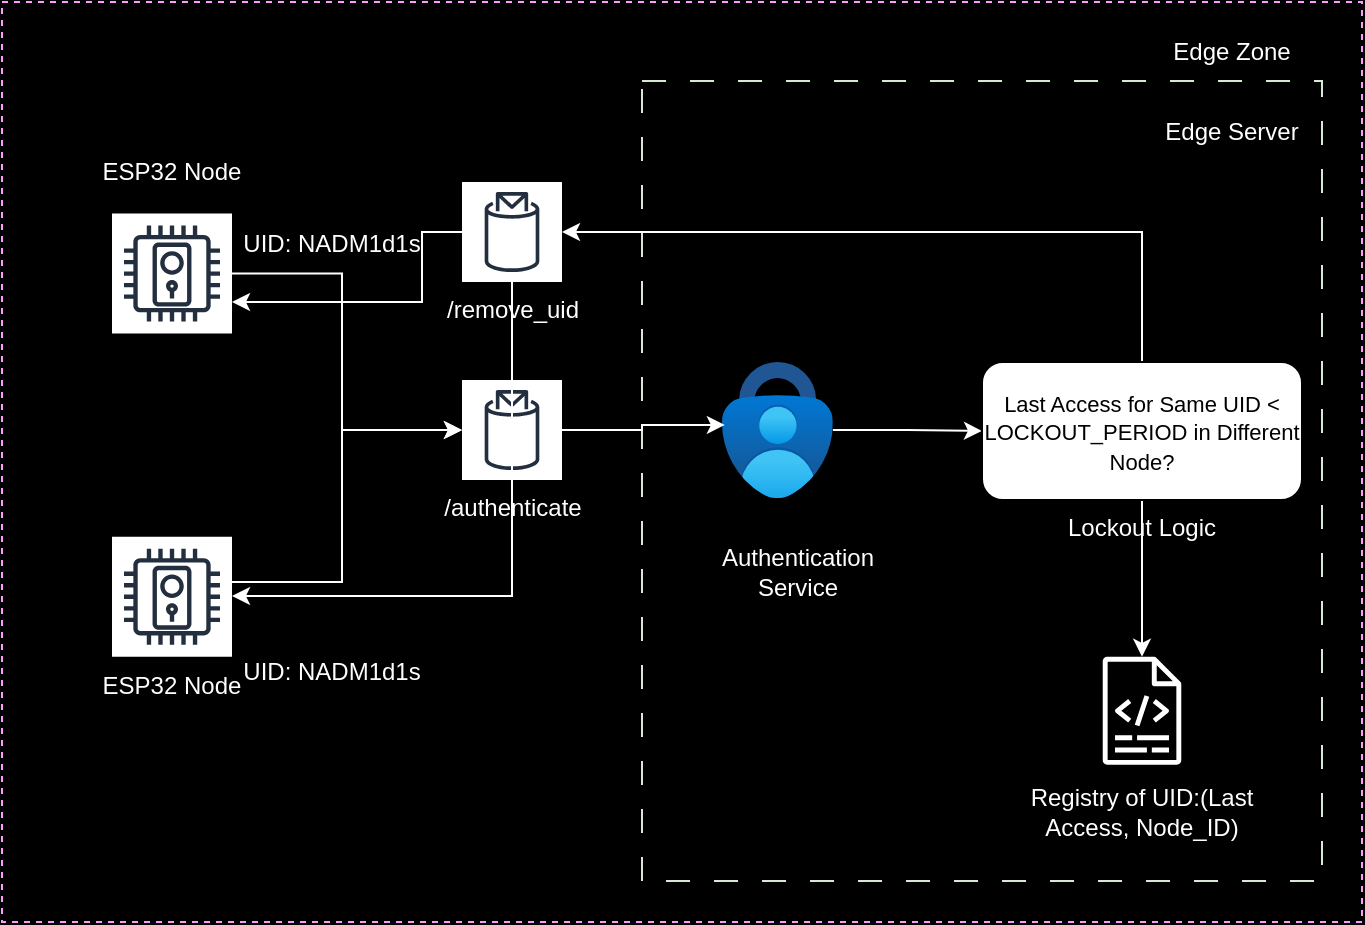 <mxfile version="24.5.4" type="device">
  <diagram name="Página-1" id="NcUw3zklXFF5DcyBGEPd">
    <mxGraphModel dx="1018" dy="595" grid="1" gridSize="10" guides="1" tooltips="1" connect="1" arrows="1" fold="1" page="1" pageScale="1" pageWidth="827" pageHeight="1169" background="#000000" math="0" shadow="0">
      <root>
        <mxCell id="0" />
        <mxCell id="1" parent="0" />
        <mxCell id="pjMFJL4pRq1TfvZJni5_-3" value="" style="rounded=0;whiteSpace=wrap;html=1;fillColor=none;strokeColor=#FF99FF;dashed=1;" vertex="1" parent="1">
          <mxGeometry x="70" y="120" width="680" height="460" as="geometry" />
        </mxCell>
        <mxCell id="pjMFJL4pRq1TfvZJni5_-13" value="" style="edgeStyle=orthogonalEdgeStyle;rounded=0;orthogonalLoop=1;jettySize=auto;html=1;" edge="1" parent="1">
          <mxGeometry relative="1" as="geometry">
            <mxPoint x="350" y="370" as="sourcePoint" />
            <mxPoint x="355" y="450" as="targetPoint" />
          </mxGeometry>
        </mxCell>
        <mxCell id="pjMFJL4pRq1TfvZJni5_-35" value="&lt;font color=&quot;#ffffff&quot;&gt;Edge Zone&lt;br&gt;&lt;/font&gt;" style="text;html=1;align=center;verticalAlign=middle;whiteSpace=wrap;rounded=0;" vertex="1" parent="1">
          <mxGeometry x="620" y="129.5" width="130" height="30" as="geometry" />
        </mxCell>
        <mxCell id="pjMFJL4pRq1TfvZJni5_-36" value="&lt;font color=&quot;#ffffff&quot;&gt;ESP32 Node&lt;br&gt;&lt;/font&gt;" style="text;html=1;align=center;verticalAlign=middle;whiteSpace=wrap;rounded=0;" vertex="1" parent="1">
          <mxGeometry x="90" y="190" width="130" height="30" as="geometry" />
        </mxCell>
        <mxCell id="pjMFJL4pRq1TfvZJni5_-37" value="" style="rounded=0;whiteSpace=wrap;html=1;fillColor=none;strokeColor=#D5E8D4;dashed=1;dashPattern=12 12;" vertex="1" parent="1">
          <mxGeometry x="390" y="159.5" width="340" height="400" as="geometry" />
        </mxCell>
        <mxCell id="pjMFJL4pRq1TfvZJni5_-38" value="&lt;font color=&quot;#ffffff&quot;&gt;Registry of UID:(Last Access, Node_ID)&lt;br&gt;&lt;/font&gt;" style="text;html=1;align=center;verticalAlign=middle;whiteSpace=wrap;rounded=0;" vertex="1" parent="1">
          <mxGeometry x="575" y="510" width="130" height="30" as="geometry" />
        </mxCell>
        <mxCell id="pjMFJL4pRq1TfvZJni5_-55" value="&lt;font color=&quot;#ffffff&quot;&gt;/authenticate&lt;/font&gt;" style="sketch=0;outlineConnect=0;fontColor=#232F3E;gradientColor=none;strokeColor=#232F3E;fillColor=#ffffff;dashed=0;verticalLabelPosition=bottom;verticalAlign=top;align=center;html=1;fontSize=12;fontStyle=0;aspect=fixed;shape=mxgraph.aws4.resourceIcon;resIcon=mxgraph.aws4.topic_2;" vertex="1" parent="1">
          <mxGeometry x="300" y="309" width="50" height="50" as="geometry" />
        </mxCell>
        <mxCell id="pjMFJL4pRq1TfvZJni5_-62" value="&lt;div&gt;&lt;font color=&quot;#ffffff&quot;&gt;Lockout Logic&lt;br&gt;&lt;/font&gt;&lt;/div&gt;" style="text;html=1;align=center;verticalAlign=middle;whiteSpace=wrap;rounded=0;" vertex="1" parent="1">
          <mxGeometry x="575" y="368" width="130" height="30" as="geometry" />
        </mxCell>
        <mxCell id="pjMFJL4pRq1TfvZJni5_-72" style="edgeStyle=orthogonalEdgeStyle;rounded=0;orthogonalLoop=1;jettySize=auto;html=1;strokeColor=#FFFFFF;" edge="1" parent="1" source="pjMFJL4pRq1TfvZJni5_-71" target="pjMFJL4pRq1TfvZJni5_-55">
          <mxGeometry relative="1" as="geometry">
            <Array as="points">
              <mxPoint x="240" y="256" />
              <mxPoint x="240" y="334" />
            </Array>
          </mxGeometry>
        </mxCell>
        <mxCell id="pjMFJL4pRq1TfvZJni5_-71" value="" style="sketch=0;outlineConnect=0;fontColor=#232F3E;gradientColor=none;strokeColor=#232F3E;fillColor=#ffffff;dashed=0;verticalLabelPosition=bottom;verticalAlign=top;align=center;html=1;fontSize=12;fontStyle=0;aspect=fixed;shape=mxgraph.aws4.resourceIcon;resIcon=mxgraph.aws4.door_lock;" vertex="1" parent="1">
          <mxGeometry x="125" y="225.8" width="60" height="60" as="geometry" />
        </mxCell>
        <mxCell id="pjMFJL4pRq1TfvZJni5_-73" value="&lt;font color=&quot;#ffffff&quot;&gt;ESP32 Node&lt;br&gt;&lt;/font&gt;" style="text;html=1;align=center;verticalAlign=middle;whiteSpace=wrap;rounded=0;" vertex="1" parent="1">
          <mxGeometry x="90" y="447.4" width="130" height="30" as="geometry" />
        </mxCell>
        <mxCell id="pjMFJL4pRq1TfvZJni5_-75" style="edgeStyle=orthogonalEdgeStyle;rounded=0;orthogonalLoop=1;jettySize=auto;html=1;strokeColor=#FFFFFF;" edge="1" parent="1" source="pjMFJL4pRq1TfvZJni5_-74" target="pjMFJL4pRq1TfvZJni5_-55">
          <mxGeometry relative="1" as="geometry">
            <Array as="points">
              <mxPoint x="240" y="410" />
              <mxPoint x="240" y="334" />
            </Array>
          </mxGeometry>
        </mxCell>
        <mxCell id="pjMFJL4pRq1TfvZJni5_-74" value="" style="sketch=0;outlineConnect=0;fontColor=#232F3E;gradientColor=none;strokeColor=#232F3E;fillColor=#ffffff;dashed=0;verticalLabelPosition=bottom;verticalAlign=top;align=center;html=1;fontSize=12;fontStyle=0;aspect=fixed;shape=mxgraph.aws4.resourceIcon;resIcon=mxgraph.aws4.door_lock;" vertex="1" parent="1">
          <mxGeometry x="125" y="387.4" width="60" height="60" as="geometry" />
        </mxCell>
        <mxCell id="pjMFJL4pRq1TfvZJni5_-76" value="&lt;font color=&quot;#ffffff&quot;&gt;UID: NADM1d1s&lt;br&gt;&lt;/font&gt;" style="text;html=1;align=center;verticalAlign=middle;whiteSpace=wrap;rounded=0;" vertex="1" parent="1">
          <mxGeometry x="170" y="440" width="130" height="30" as="geometry" />
        </mxCell>
        <mxCell id="pjMFJL4pRq1TfvZJni5_-78" value="&lt;font color=&quot;#ffffff&quot;&gt;UID: NADM1d1s&lt;br&gt;&lt;/font&gt;" style="text;html=1;align=center;verticalAlign=middle;whiteSpace=wrap;rounded=0;" vertex="1" parent="1">
          <mxGeometry x="170" y="225.8" width="130" height="30" as="geometry" />
        </mxCell>
        <mxCell id="pjMFJL4pRq1TfvZJni5_-79" style="edgeStyle=orthogonalEdgeStyle;rounded=0;orthogonalLoop=1;jettySize=auto;html=1;entryX=0.005;entryY=0.466;entryDx=0;entryDy=0;entryPerimeter=0;" edge="1" parent="1" source="pjMFJL4pRq1TfvZJni5_-55" target="pjMFJL4pRq1TfvZJni5_-37">
          <mxGeometry relative="1" as="geometry" />
        </mxCell>
        <mxCell id="pjMFJL4pRq1TfvZJni5_-88" style="edgeStyle=orthogonalEdgeStyle;rounded=0;orthogonalLoop=1;jettySize=auto;html=1;strokeColor=#FFFFFF;" edge="1" parent="1" source="pjMFJL4pRq1TfvZJni5_-82" target="pjMFJL4pRq1TfvZJni5_-91">
          <mxGeometry relative="1" as="geometry">
            <mxPoint x="550" y="334" as="targetPoint" />
          </mxGeometry>
        </mxCell>
        <mxCell id="pjMFJL4pRq1TfvZJni5_-82" value="" style="image;aspect=fixed;html=1;points=[];align=center;fontSize=12;image=img/lib/azure2/security/Multifactor_Authentication.svg;" vertex="1" parent="1">
          <mxGeometry x="430.0" y="300" width="55.4" height="68" as="geometry" />
        </mxCell>
        <mxCell id="pjMFJL4pRq1TfvZJni5_-83" style="edgeStyle=orthogonalEdgeStyle;rounded=0;orthogonalLoop=1;jettySize=auto;html=1;entryX=0.026;entryY=0.463;entryDx=0;entryDy=0;entryPerimeter=0;strokeColor=#FFFFFF;" edge="1" parent="1" source="pjMFJL4pRq1TfvZJni5_-55" target="pjMFJL4pRq1TfvZJni5_-82">
          <mxGeometry relative="1" as="geometry" />
        </mxCell>
        <mxCell id="pjMFJL4pRq1TfvZJni5_-85" value="" style="sketch=0;outlineConnect=0;fontColor=#232F3E;gradientColor=none;fillColor=#FFFFFF;strokeColor=none;dashed=0;verticalLabelPosition=bottom;verticalAlign=top;align=center;html=1;fontSize=12;fontStyle=0;aspect=fixed;pointerEvents=1;shape=mxgraph.aws4.logs;" vertex="1" parent="1">
          <mxGeometry x="620.27" y="447.4" width="39.46" height="54" as="geometry" />
        </mxCell>
        <mxCell id="pjMFJL4pRq1TfvZJni5_-86" value="&lt;font color=&quot;#ffffff&quot;&gt;Edge Server&lt;br&gt;&lt;/font&gt;" style="text;html=1;align=center;verticalAlign=middle;whiteSpace=wrap;rounded=0;" vertex="1" parent="1">
          <mxGeometry x="620" y="170" width="130" height="30" as="geometry" />
        </mxCell>
        <mxCell id="pjMFJL4pRq1TfvZJni5_-89" style="edgeStyle=orthogonalEdgeStyle;rounded=0;orthogonalLoop=1;jettySize=auto;html=1;strokeColor=#FFFFFF;exitX=0.5;exitY=1;exitDx=0;exitDy=0;" edge="1" parent="1" source="pjMFJL4pRq1TfvZJni5_-91" target="pjMFJL4pRq1TfvZJni5_-85">
          <mxGeometry relative="1" as="geometry">
            <mxPoint x="665.1" y="374" as="sourcePoint" />
            <Array as="points">
              <mxPoint x="640" y="477" />
            </Array>
          </mxGeometry>
        </mxCell>
        <mxCell id="pjMFJL4pRq1TfvZJni5_-95" style="edgeStyle=orthogonalEdgeStyle;rounded=0;orthogonalLoop=1;jettySize=auto;html=1;strokeColor=#FFFFFF;" edge="1" parent="1" source="pjMFJL4pRq1TfvZJni5_-91" target="pjMFJL4pRq1TfvZJni5_-94">
          <mxGeometry relative="1" as="geometry">
            <Array as="points">
              <mxPoint x="640" y="235" />
            </Array>
          </mxGeometry>
        </mxCell>
        <mxCell id="pjMFJL4pRq1TfvZJni5_-91" value="&lt;font style=&quot;font-size: 11px;&quot;&gt;Last Access for Same UID &amp;lt; LOCKOUT_PERIOD in Different Node?&lt;/font&gt;" style="rounded=1;whiteSpace=wrap;html=1;" vertex="1" parent="1">
          <mxGeometry x="560" y="300" width="160" height="69" as="geometry" />
        </mxCell>
        <mxCell id="pjMFJL4pRq1TfvZJni5_-93" value="&lt;div&gt;&lt;font color=&quot;#ffffff&quot;&gt;Authentication&lt;/font&gt;&lt;/div&gt;&lt;div&gt;&lt;font color=&quot;#ffffff&quot;&gt;Service&lt;br&gt;&lt;/font&gt;&lt;/div&gt;" style="text;html=1;align=center;verticalAlign=middle;whiteSpace=wrap;rounded=0;" vertex="1" parent="1">
          <mxGeometry x="402.7" y="390" width="130" height="30" as="geometry" />
        </mxCell>
        <mxCell id="pjMFJL4pRq1TfvZJni5_-96" style="edgeStyle=orthogonalEdgeStyle;rounded=0;orthogonalLoop=1;jettySize=auto;html=1;strokeColor=#FFFFFF;" edge="1" parent="1" source="pjMFJL4pRq1TfvZJni5_-94" target="pjMFJL4pRq1TfvZJni5_-71">
          <mxGeometry relative="1" as="geometry">
            <Array as="points">
              <mxPoint x="280" y="235" />
              <mxPoint x="280" y="270" />
            </Array>
          </mxGeometry>
        </mxCell>
        <mxCell id="pjMFJL4pRq1TfvZJni5_-97" style="edgeStyle=orthogonalEdgeStyle;rounded=0;orthogonalLoop=1;jettySize=auto;html=1;strokeColor=#FFFFFF;" edge="1" parent="1" source="pjMFJL4pRq1TfvZJni5_-94" target="pjMFJL4pRq1TfvZJni5_-74">
          <mxGeometry relative="1" as="geometry">
            <Array as="points">
              <mxPoint x="325" y="417" />
            </Array>
          </mxGeometry>
        </mxCell>
        <mxCell id="pjMFJL4pRq1TfvZJni5_-94" value="&lt;font color=&quot;#ffffff&quot;&gt;/remove_uid&lt;/font&gt;" style="sketch=0;outlineConnect=0;fontColor=#232F3E;gradientColor=none;strokeColor=#232F3E;fillColor=#ffffff;dashed=0;verticalLabelPosition=bottom;verticalAlign=top;align=center;html=1;fontSize=12;fontStyle=0;aspect=fixed;shape=mxgraph.aws4.resourceIcon;resIcon=mxgraph.aws4.topic_2;" vertex="1" parent="1">
          <mxGeometry x="300" y="210" width="50" height="50" as="geometry" />
        </mxCell>
      </root>
    </mxGraphModel>
  </diagram>
</mxfile>
